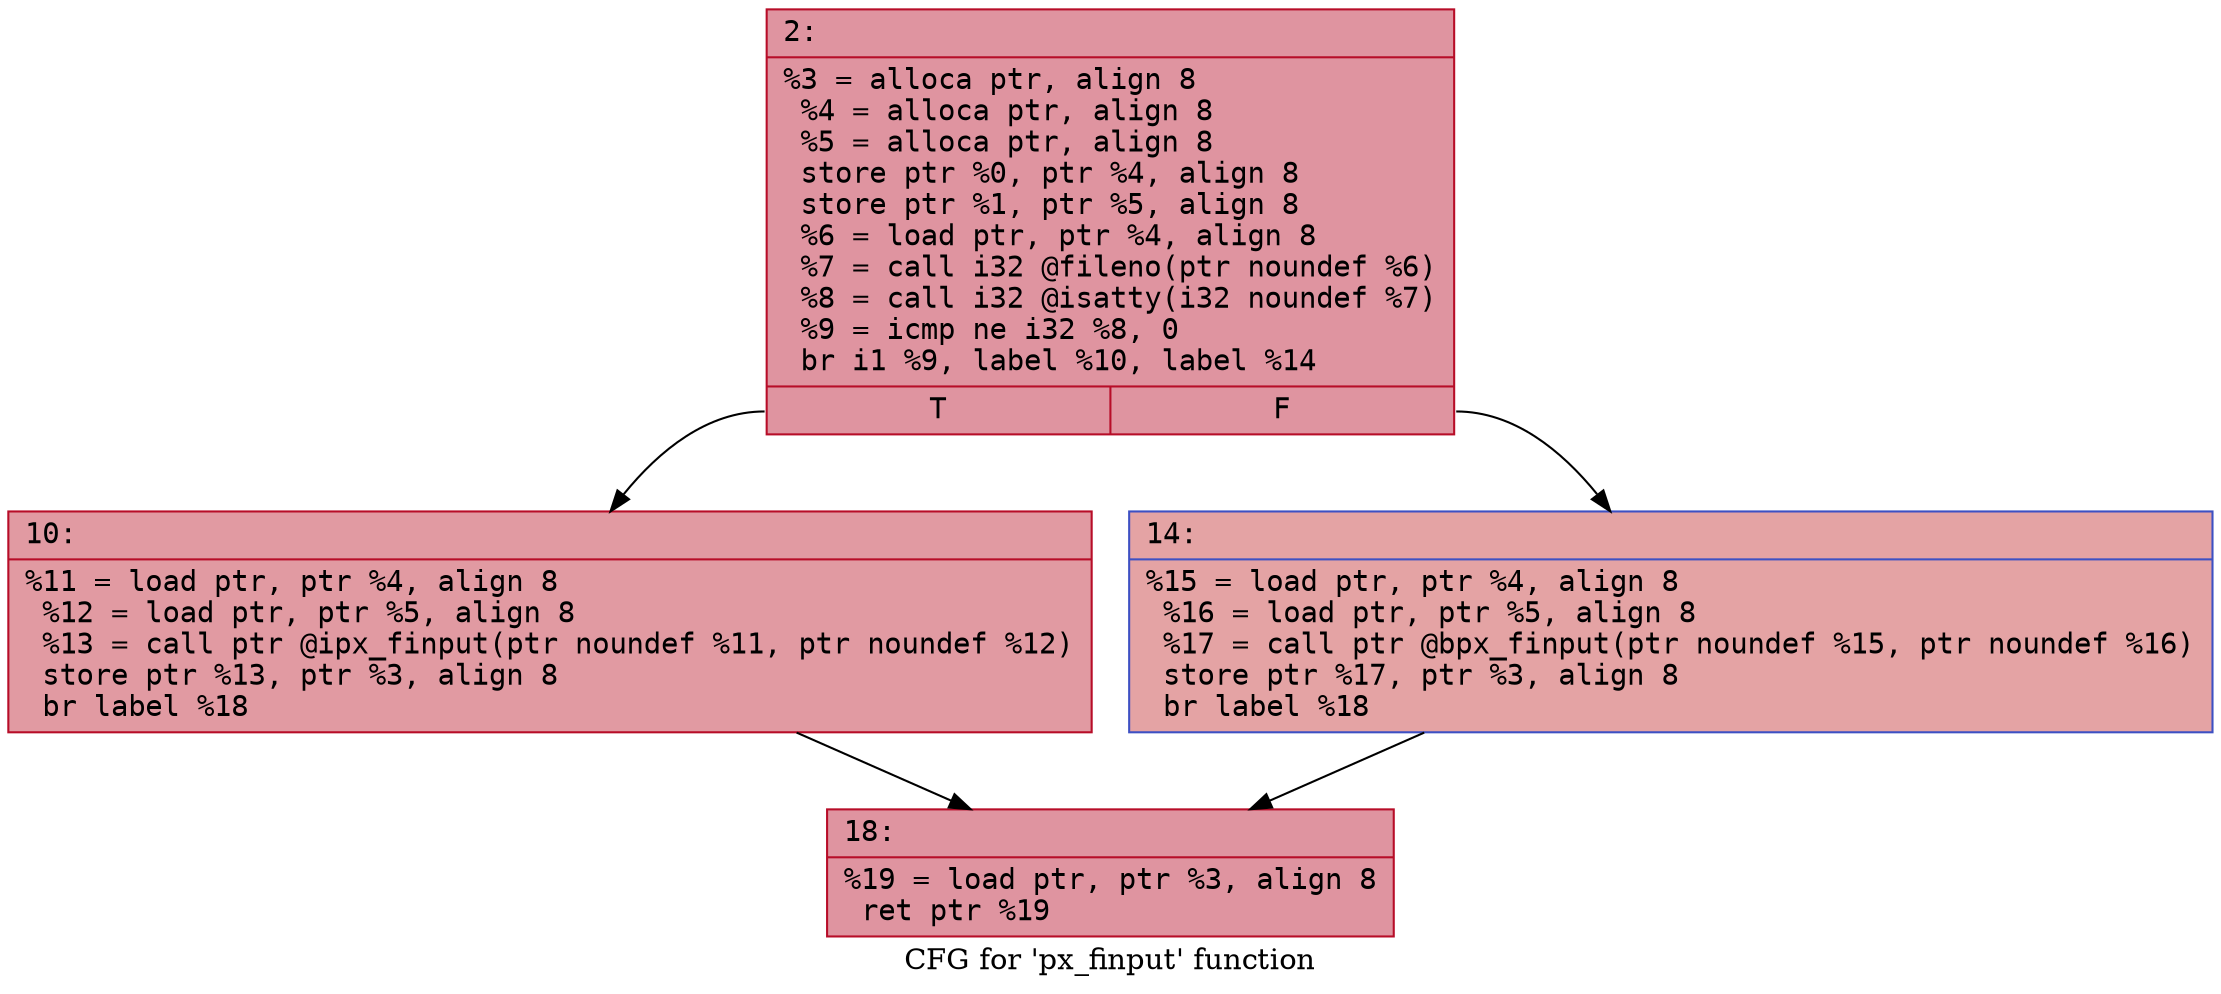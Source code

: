 digraph "CFG for 'px_finput' function" {
	label="CFG for 'px_finput' function";

	Node0x600001eca490 [shape=record,color="#b70d28ff", style=filled, fillcolor="#b70d2870" fontname="Courier",label="{2:\l|  %3 = alloca ptr, align 8\l  %4 = alloca ptr, align 8\l  %5 = alloca ptr, align 8\l  store ptr %0, ptr %4, align 8\l  store ptr %1, ptr %5, align 8\l  %6 = load ptr, ptr %4, align 8\l  %7 = call i32 @fileno(ptr noundef %6)\l  %8 = call i32 @isatty(i32 noundef %7)\l  %9 = icmp ne i32 %8, 0\l  br i1 %9, label %10, label %14\l|{<s0>T|<s1>F}}"];
	Node0x600001eca490:s0 -> Node0x600001eca4e0[tooltip="2 -> 10\nProbability 62.50%" ];
	Node0x600001eca490:s1 -> Node0x600001eca530[tooltip="2 -> 14\nProbability 37.50%" ];
	Node0x600001eca4e0 [shape=record,color="#b70d28ff", style=filled, fillcolor="#bb1b2c70" fontname="Courier",label="{10:\l|  %11 = load ptr, ptr %4, align 8\l  %12 = load ptr, ptr %5, align 8\l  %13 = call ptr @ipx_finput(ptr noundef %11, ptr noundef %12)\l  store ptr %13, ptr %3, align 8\l  br label %18\l}"];
	Node0x600001eca4e0 -> Node0x600001eca580[tooltip="10 -> 18\nProbability 100.00%" ];
	Node0x600001eca530 [shape=record,color="#3d50c3ff", style=filled, fillcolor="#c32e3170" fontname="Courier",label="{14:\l|  %15 = load ptr, ptr %4, align 8\l  %16 = load ptr, ptr %5, align 8\l  %17 = call ptr @bpx_finput(ptr noundef %15, ptr noundef %16)\l  store ptr %17, ptr %3, align 8\l  br label %18\l}"];
	Node0x600001eca530 -> Node0x600001eca580[tooltip="14 -> 18\nProbability 100.00%" ];
	Node0x600001eca580 [shape=record,color="#b70d28ff", style=filled, fillcolor="#b70d2870" fontname="Courier",label="{18:\l|  %19 = load ptr, ptr %3, align 8\l  ret ptr %19\l}"];
}
